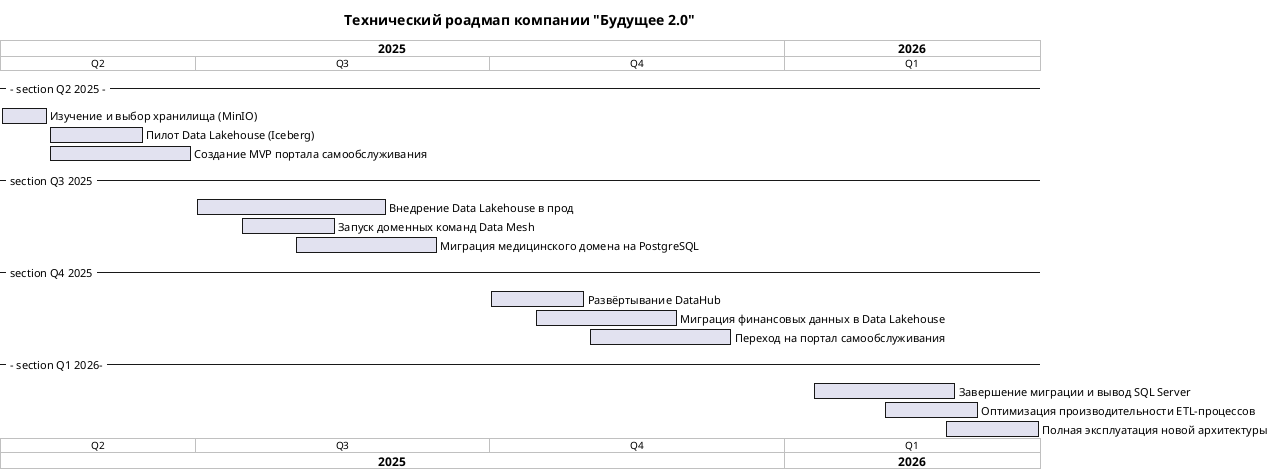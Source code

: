 @startgantt
projectscale quarterly zoom 8
Project starts 2025-05-01
title Технический роадмап компании "Будущее 2.0"

--- section Q2 2025 ---
[Изучение и выбор хранилища (MinIO)] requires 15 days and starts 2025-05-01
[Пилот Data Lakehouse (Iceberg)] requires 30 days and starts 2025-05-16
[Создание MVP портала самообслуживания] requires 45 days and starts 2025-05-16

-- section Q3 2025 --
[Внедрение Data Lakehouse в прод] requires 60 days and starts 2025-07-01
[Запуск доменных команд Data Mesh] requires 30 days and starts 2025-07-15
[Миграция медицинского домена на PostgreSQL] requires 45 days and starts 2025-08-01

-- section Q4 2025 --
[Развёртывание DataHub] requires 30 days and starts 2025-10-01
[Миграция финансовых данных в Data Lakehouse] requires 45 days and starts 2025-10-15
[Переход на портал самообслуживания] requires 45 days and starts 2025-11-01

--- section Q1 2026---
[Завершение миграции и вывод SQL Server] requires 45 days and starts 2026-01-10
[Оптимизация производительности ETL-процессов] requires 30 days and starts 2026-02-01
[Полная эксплуатация новой архитектуры] requires 30 days and starts 2026-02-20

@endgantt